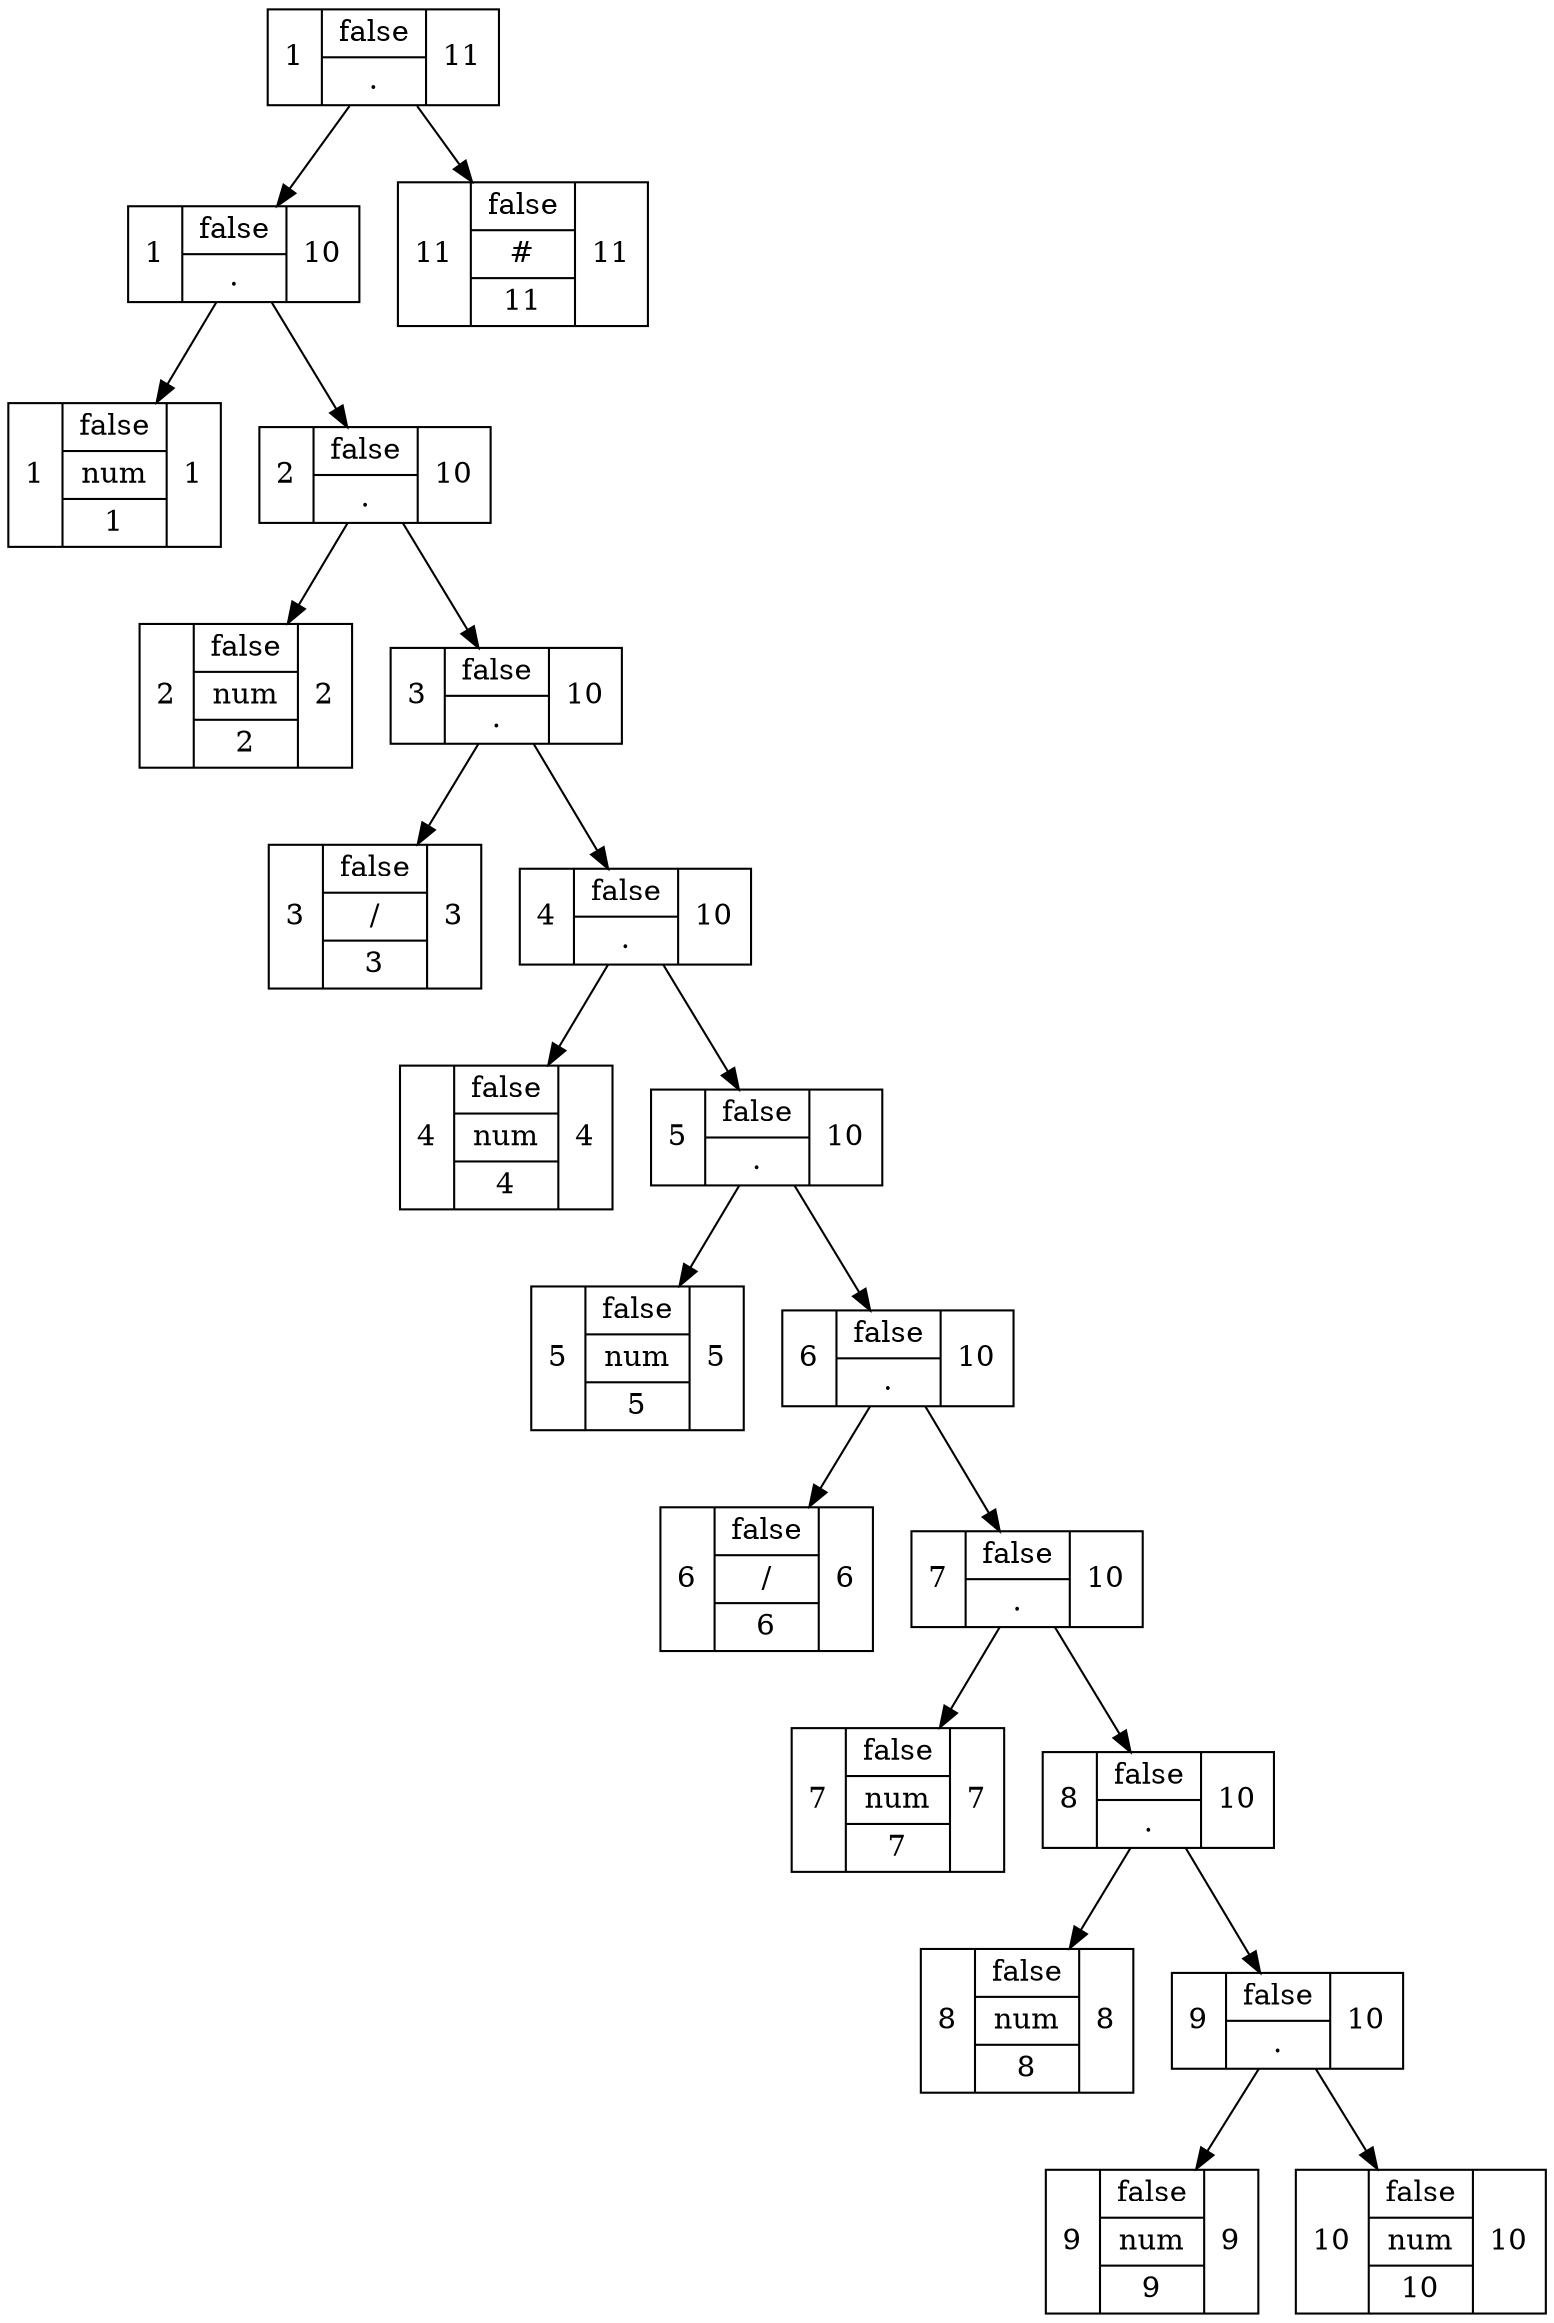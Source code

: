 digraph G{
node [shape=record];

nodo37[label="1|{false|\.}|11"];
nodo37->nodo35
nodo37->nodo36
nodo35[label="1|{false|\.}|10"];
nodo35->nodo17
nodo35->nodo34
nodo17[label="1|{false|{num}|1}|1"];
nodo34[label="2|{false|\.}|10"];
nodo34->nodo18
nodo34->nodo33
nodo18[label="2|{false|{num}|2}|2"];
nodo33[label="3|{false|\.}|10"];
nodo33->nodo19
nodo33->nodo32
nodo19[label="3|{false|/|3}|3"];
nodo32[label="4|{false|\.}|10"];
nodo32->nodo20
nodo32->nodo31
nodo20[label="4|{false|{num}|4}|4"];
nodo31[label="5|{false|\.}|10"];
nodo31->nodo21
nodo31->nodo30
nodo21[label="5|{false|{num}|5}|5"];
nodo30[label="6|{false|\.}|10"];
nodo30->nodo22
nodo30->nodo29
nodo22[label="6|{false|/|6}|6"];
nodo29[label="7|{false|\.}|10"];
nodo29->nodo23
nodo29->nodo28
nodo23[label="7|{false|{num}|7}|7"];
nodo28[label="8|{false|\.}|10"];
nodo28->nodo24
nodo28->nodo27
nodo24[label="8|{false|{num}|8}|8"];
nodo27[label="9|{false|\.}|10"];
nodo27->nodo25
nodo27->nodo26
nodo25[label="9|{false|{num}|9}|9"];
nodo26[label="10|{false|{num}|10}|10"];
nodo36[label="11|{false|#|11}|11"];

}
